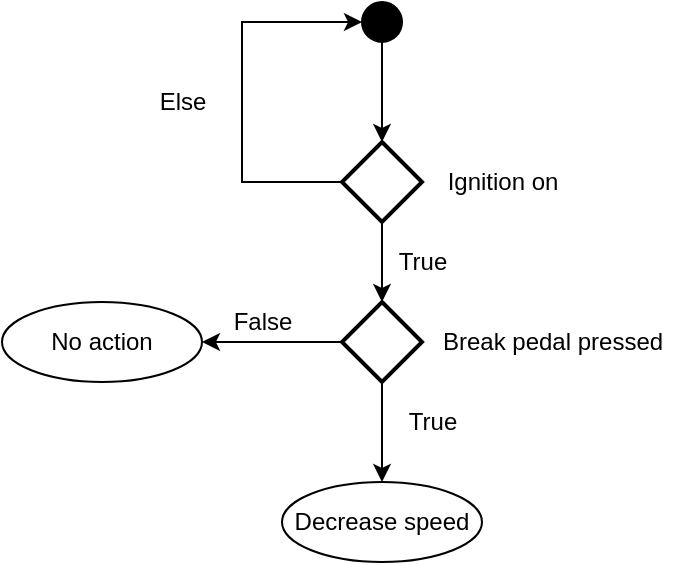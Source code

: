 <mxfile version="13.8.7" type="github"><diagram id="so9qT2lpcn4Kcm1Z1aD3" name="Page-1"><mxGraphModel dx="1201" dy="691" grid="1" gridSize="10" guides="1" tooltips="1" connect="1" arrows="1" fold="1" page="1" pageScale="1" pageWidth="850" pageHeight="1100" math="0" shadow="0"><root><mxCell id="0"/><mxCell id="1" parent="0"/><mxCell id="LHSH7uqbhAhXG_fcPQBl-17" style="edgeStyle=orthogonalEdgeStyle;rounded=0;orthogonalLoop=1;jettySize=auto;html=1;exitX=0.5;exitY=1;exitDx=0;exitDy=0;exitPerimeter=0;strokeWidth=1;" parent="1" source="LHSH7uqbhAhXG_fcPQBl-3" edge="1"><mxGeometry relative="1" as="geometry"><mxPoint x="380" y="160" as="targetPoint"/></mxGeometry></mxCell><mxCell id="LHSH7uqbhAhXG_fcPQBl-19" style="edgeStyle=orthogonalEdgeStyle;rounded=0;orthogonalLoop=1;jettySize=auto;html=1;exitX=0;exitY=0.5;exitDx=0;exitDy=0;exitPerimeter=0;strokeWidth=1;entryX=0;entryY=0.5;entryDx=0;entryDy=0;entryPerimeter=0;" parent="1" source="LHSH7uqbhAhXG_fcPQBl-3" target="LHSH7uqbhAhXG_fcPQBl-4" edge="1"><mxGeometry relative="1" as="geometry"><mxPoint x="290" y="100" as="targetPoint"/><Array as="points"><mxPoint x="310" y="100"/><mxPoint x="310" y="20"/></Array></mxGeometry></mxCell><mxCell id="LHSH7uqbhAhXG_fcPQBl-3" value="" style="strokeWidth=2;html=1;shape=mxgraph.flowchart.decision;whiteSpace=wrap;" parent="1" vertex="1"><mxGeometry x="360" y="80" width="40" height="40" as="geometry"/></mxCell><mxCell id="LHSH7uqbhAhXG_fcPQBl-12" style="edgeStyle=orthogonalEdgeStyle;rounded=0;orthogonalLoop=1;jettySize=auto;html=1;exitX=0.5;exitY=1;exitDx=0;exitDy=0;exitPerimeter=0;strokeWidth=1;" parent="1" source="LHSH7uqbhAhXG_fcPQBl-4" target="LHSH7uqbhAhXG_fcPQBl-3" edge="1"><mxGeometry relative="1" as="geometry"/></mxCell><mxCell id="LHSH7uqbhAhXG_fcPQBl-4" value="" style="verticalLabelPosition=bottom;verticalAlign=top;html=1;shape=mxgraph.flowchart.on-page_reference;fillColor=#000000;" parent="1" vertex="1"><mxGeometry x="370" y="10" width="20" height="20" as="geometry"/></mxCell><mxCell id="LHSH7uqbhAhXG_fcPQBl-18" value="Break pedal pressed" style="text;html=1;align=center;verticalAlign=middle;resizable=0;points=[];autosize=1;" parent="1" vertex="1"><mxGeometry x="395" y="170" width="140" height="20" as="geometry"/></mxCell><mxCell id="LHSH7uqbhAhXG_fcPQBl-20" value="Else" style="text;html=1;align=center;verticalAlign=middle;resizable=0;points=[];autosize=1;" parent="1" vertex="1"><mxGeometry x="260" y="50" width="40" height="20" as="geometry"/></mxCell><mxCell id="LHSH7uqbhAhXG_fcPQBl-22" style="edgeStyle=orthogonalEdgeStyle;rounded=0;orthogonalLoop=1;jettySize=auto;html=1;exitX=0.5;exitY=1;exitDx=0;exitDy=0;exitPerimeter=0;strokeWidth=1;" parent="1" source="LHSH7uqbhAhXG_fcPQBl-21" edge="1"><mxGeometry relative="1" as="geometry"><mxPoint x="380" y="250" as="targetPoint"/></mxGeometry></mxCell><mxCell id="LHSH7uqbhAhXG_fcPQBl-38" style="edgeStyle=orthogonalEdgeStyle;rounded=0;orthogonalLoop=1;jettySize=auto;html=1;exitX=0;exitY=0.5;exitDx=0;exitDy=0;exitPerimeter=0;strokeWidth=1;" parent="1" source="LHSH7uqbhAhXG_fcPQBl-21" edge="1"><mxGeometry relative="1" as="geometry"><mxPoint x="290" y="180" as="targetPoint"/></mxGeometry></mxCell><mxCell id="LHSH7uqbhAhXG_fcPQBl-21" value="" style="strokeWidth=2;html=1;shape=mxgraph.flowchart.decision;whiteSpace=wrap;" parent="1" vertex="1"><mxGeometry x="360" y="160" width="40" height="40" as="geometry"/></mxCell><mxCell id="LHSH7uqbhAhXG_fcPQBl-24" value="Ignition on" style="text;html=1;align=center;verticalAlign=middle;resizable=0;points=[];autosize=1;" parent="1" vertex="1"><mxGeometry x="400" y="90" width="80" height="20" as="geometry"/></mxCell><mxCell id="LHSH7uqbhAhXG_fcPQBl-25" value="True" style="text;html=1;align=center;verticalAlign=middle;resizable=0;points=[];autosize=1;" parent="1" vertex="1"><mxGeometry x="380" y="130" width="40" height="20" as="geometry"/></mxCell><mxCell id="LHSH7uqbhAhXG_fcPQBl-26" value="True" style="text;html=1;align=center;verticalAlign=middle;resizable=0;points=[];autosize=1;" parent="1" vertex="1"><mxGeometry x="385" y="210" width="40" height="20" as="geometry"/></mxCell><mxCell id="LHSH7uqbhAhXG_fcPQBl-35" value="Decrease speed" style="ellipse;whiteSpace=wrap;html=1;align=center;" parent="1" vertex="1"><mxGeometry x="330" y="250" width="100" height="40" as="geometry"/></mxCell><mxCell id="LHSH7uqbhAhXG_fcPQBl-39" value="No action" style="ellipse;whiteSpace=wrap;html=1;align=center;" parent="1" vertex="1"><mxGeometry x="190" y="160" width="100" height="40" as="geometry"/></mxCell><mxCell id="Dspee5TjyyqwrOWNww5R-1" value="False" style="text;html=1;align=center;verticalAlign=middle;resizable=0;points=[];autosize=1;" vertex="1" parent="1"><mxGeometry x="295" y="160" width="50" height="20" as="geometry"/></mxCell></root></mxGraphModel></diagram></mxfile>